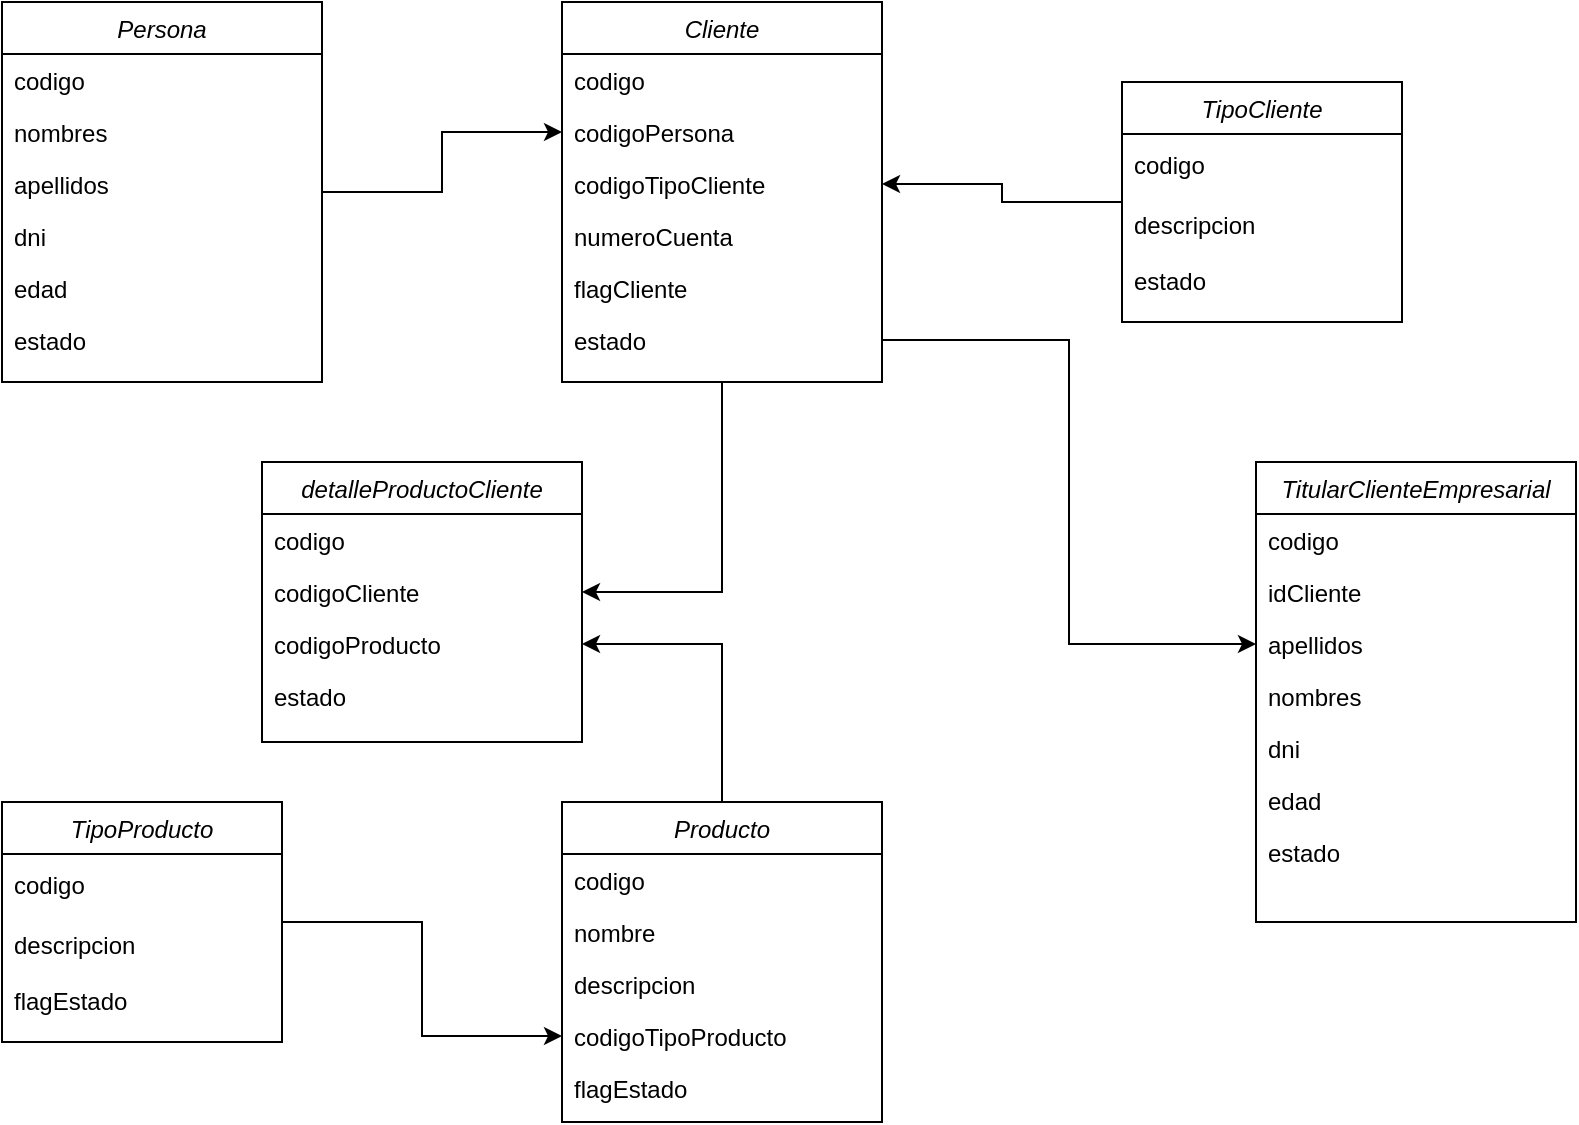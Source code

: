 <mxfile version="20.0.4" type="github"><diagram id="C5RBs43oDa-KdzZeNtuy" name="Page-1"><mxGraphModel dx="1024" dy="505" grid="1" gridSize="10" guides="1" tooltips="1" connect="1" arrows="1" fold="1" page="1" pageScale="1" pageWidth="827" pageHeight="1169" math="0" shadow="0"><root><mxCell id="WIyWlLk6GJQsqaUBKTNV-0"/><mxCell id="WIyWlLk6GJQsqaUBKTNV-1" parent="WIyWlLk6GJQsqaUBKTNV-0"/><mxCell id="GlptBprnPcmY4pefwM88-27" style="edgeStyle=orthogonalEdgeStyle;rounded=0;orthogonalLoop=1;jettySize=auto;html=1;entryX=0;entryY=0.5;entryDx=0;entryDy=0;" parent="WIyWlLk6GJQsqaUBKTNV-1" source="zkfFHV4jXpPFQw0GAbJ--0" target="GlptBprnPcmY4pefwM88-14" edge="1"><mxGeometry relative="1" as="geometry"/></mxCell><mxCell id="zkfFHV4jXpPFQw0GAbJ--0" value="Persona" style="swimlane;fontStyle=2;align=center;verticalAlign=top;childLayout=stackLayout;horizontal=1;startSize=26;horizontalStack=0;resizeParent=1;resizeLast=0;collapsible=1;marginBottom=0;rounded=0;shadow=0;strokeWidth=1;" parent="WIyWlLk6GJQsqaUBKTNV-1" vertex="1"><mxGeometry x="40" y="40" width="160" height="190" as="geometry"><mxRectangle x="230" y="140" width="160" height="26" as="alternateBounds"/></mxGeometry></mxCell><mxCell id="zkfFHV4jXpPFQw0GAbJ--1" value="codigo" style="text;align=left;verticalAlign=top;spacingLeft=4;spacingRight=4;overflow=hidden;rotatable=0;points=[[0,0.5],[1,0.5]];portConstraint=eastwest;" parent="zkfFHV4jXpPFQw0GAbJ--0" vertex="1"><mxGeometry y="26" width="160" height="26" as="geometry"/></mxCell><mxCell id="zkfFHV4jXpPFQw0GAbJ--2" value="nombres" style="text;align=left;verticalAlign=top;spacingLeft=4;spacingRight=4;overflow=hidden;rotatable=0;points=[[0,0.5],[1,0.5]];portConstraint=eastwest;rounded=0;shadow=0;html=0;" parent="zkfFHV4jXpPFQw0GAbJ--0" vertex="1"><mxGeometry y="52" width="160" height="26" as="geometry"/></mxCell><mxCell id="zkfFHV4jXpPFQw0GAbJ--3" value="apellidos" style="text;align=left;verticalAlign=top;spacingLeft=4;spacingRight=4;overflow=hidden;rotatable=0;points=[[0,0.5],[1,0.5]];portConstraint=eastwest;rounded=0;shadow=0;html=0;" parent="zkfFHV4jXpPFQw0GAbJ--0" vertex="1"><mxGeometry y="78" width="160" height="26" as="geometry"/></mxCell><mxCell id="GlptBprnPcmY4pefwM88-4" value="dni" style="text;align=left;verticalAlign=top;spacingLeft=4;spacingRight=4;overflow=hidden;rotatable=0;points=[[0,0.5],[1,0.5]];portConstraint=eastwest;rounded=0;shadow=0;html=0;" parent="zkfFHV4jXpPFQw0GAbJ--0" vertex="1"><mxGeometry y="104" width="160" height="26" as="geometry"/></mxCell><mxCell id="GlptBprnPcmY4pefwM88-5" value="edad" style="text;align=left;verticalAlign=top;spacingLeft=4;spacingRight=4;overflow=hidden;rotatable=0;points=[[0,0.5],[1,0.5]];portConstraint=eastwest;rounded=0;shadow=0;html=0;" parent="zkfFHV4jXpPFQw0GAbJ--0" vertex="1"><mxGeometry y="130" width="160" height="26" as="geometry"/></mxCell><mxCell id="GlptBprnPcmY4pefwM88-6" value="estado" style="text;align=left;verticalAlign=top;spacingLeft=4;spacingRight=4;overflow=hidden;rotatable=0;points=[[0,0.5],[1,0.5]];portConstraint=eastwest;rounded=0;shadow=0;html=0;" parent="zkfFHV4jXpPFQw0GAbJ--0" vertex="1"><mxGeometry y="156" width="160" height="26" as="geometry"/></mxCell><mxCell id="GlptBprnPcmY4pefwM88-28" style="edgeStyle=orthogonalEdgeStyle;rounded=0;orthogonalLoop=1;jettySize=auto;html=1;entryX=1;entryY=0.5;entryDx=0;entryDy=0;" parent="WIyWlLk6GJQsqaUBKTNV-1" source="GlptBprnPcmY4pefwM88-0" target="GlptBprnPcmY4pefwM88-15" edge="1"><mxGeometry relative="1" as="geometry"/></mxCell><mxCell id="GlptBprnPcmY4pefwM88-0" value="TipoCliente" style="swimlane;fontStyle=2;align=center;verticalAlign=top;childLayout=stackLayout;horizontal=1;startSize=26;horizontalStack=0;resizeParent=1;resizeLast=0;collapsible=1;marginBottom=0;rounded=0;shadow=0;strokeWidth=1;" parent="WIyWlLk6GJQsqaUBKTNV-1" vertex="1"><mxGeometry x="600" y="80" width="140" height="120" as="geometry"/></mxCell><mxCell id="GlptBprnPcmY4pefwM88-1" value="codigo" style="text;strokeColor=none;fillColor=none;align=left;verticalAlign=middle;spacingLeft=4;spacingRight=4;overflow=hidden;points=[[0,0.5],[1,0.5]];portConstraint=eastwest;rotatable=0;" parent="GlptBprnPcmY4pefwM88-0" vertex="1"><mxGeometry y="26" width="140" height="30" as="geometry"/></mxCell><mxCell id="GlptBprnPcmY4pefwM88-2" value="descripcion" style="text;strokeColor=none;fillColor=none;align=left;verticalAlign=middle;spacingLeft=4;spacingRight=4;overflow=hidden;points=[[0,0.5],[1,0.5]];portConstraint=eastwest;rotatable=0;" parent="GlptBprnPcmY4pefwM88-0" vertex="1"><mxGeometry y="56" width="140" height="30" as="geometry"/></mxCell><mxCell id="GlptBprnPcmY4pefwM88-10" value="estado" style="text;align=left;verticalAlign=top;spacingLeft=4;spacingRight=4;overflow=hidden;rotatable=0;points=[[0,0.5],[1,0.5]];portConstraint=eastwest;rounded=0;shadow=0;html=0;" parent="GlptBprnPcmY4pefwM88-0" vertex="1"><mxGeometry y="86" width="140" height="26" as="geometry"/></mxCell><mxCell id="GlptBprnPcmY4pefwM88-29" style="edgeStyle=orthogonalEdgeStyle;rounded=0;orthogonalLoop=1;jettySize=auto;html=1;entryX=0;entryY=0.5;entryDx=0;entryDy=0;" parent="WIyWlLk6GJQsqaUBKTNV-1" source="GlptBprnPcmY4pefwM88-7" target="GlptBprnPcmY4pefwM88-23" edge="1"><mxGeometry relative="1" as="geometry"/></mxCell><mxCell id="GlptBprnPcmY4pefwM88-7" value="TipoProducto" style="swimlane;fontStyle=2;align=center;verticalAlign=top;childLayout=stackLayout;horizontal=1;startSize=26;horizontalStack=0;resizeParent=1;resizeLast=0;collapsible=1;marginBottom=0;rounded=0;shadow=0;strokeWidth=1;" parent="WIyWlLk6GJQsqaUBKTNV-1" vertex="1"><mxGeometry x="40" y="440" width="140" height="120" as="geometry"/></mxCell><mxCell id="GlptBprnPcmY4pefwM88-8" value="codigo" style="text;strokeColor=none;fillColor=none;align=left;verticalAlign=middle;spacingLeft=4;spacingRight=4;overflow=hidden;points=[[0,0.5],[1,0.5]];portConstraint=eastwest;rotatable=0;" parent="GlptBprnPcmY4pefwM88-7" vertex="1"><mxGeometry y="26" width="140" height="30" as="geometry"/></mxCell><mxCell id="GlptBprnPcmY4pefwM88-9" value="descripcion" style="text;strokeColor=none;fillColor=none;align=left;verticalAlign=middle;spacingLeft=4;spacingRight=4;overflow=hidden;points=[[0,0.5],[1,0.5]];portConstraint=eastwest;rotatable=0;" parent="GlptBprnPcmY4pefwM88-7" vertex="1"><mxGeometry y="56" width="140" height="30" as="geometry"/></mxCell><mxCell id="GlptBprnPcmY4pefwM88-11" value="flagEstado" style="text;align=left;verticalAlign=top;spacingLeft=4;spacingRight=4;overflow=hidden;rotatable=0;points=[[0,0.5],[1,0.5]];portConstraint=eastwest;rounded=0;shadow=0;html=0;" parent="GlptBprnPcmY4pefwM88-7" vertex="1"><mxGeometry y="86" width="140" height="26" as="geometry"/></mxCell><mxCell id="GlptBprnPcmY4pefwM88-36" style="edgeStyle=orthogonalEdgeStyle;rounded=0;orthogonalLoop=1;jettySize=auto;html=1;entryX=1;entryY=0.5;entryDx=0;entryDy=0;" parent="WIyWlLk6GJQsqaUBKTNV-1" source="GlptBprnPcmY4pefwM88-12" target="GlptBprnPcmY4pefwM88-32" edge="1"><mxGeometry relative="1" as="geometry"/></mxCell><mxCell id="GlptBprnPcmY4pefwM88-12" value="Cliente" style="swimlane;fontStyle=2;align=center;verticalAlign=top;childLayout=stackLayout;horizontal=1;startSize=26;horizontalStack=0;resizeParent=1;resizeLast=0;collapsible=1;marginBottom=0;rounded=0;shadow=0;strokeWidth=1;" parent="WIyWlLk6GJQsqaUBKTNV-1" vertex="1"><mxGeometry x="320" y="40" width="160" height="190" as="geometry"><mxRectangle x="230" y="140" width="160" height="26" as="alternateBounds"/></mxGeometry></mxCell><mxCell id="GlptBprnPcmY4pefwM88-13" value="codigo" style="text;align=left;verticalAlign=top;spacingLeft=4;spacingRight=4;overflow=hidden;rotatable=0;points=[[0,0.5],[1,0.5]];portConstraint=eastwest;" parent="GlptBprnPcmY4pefwM88-12" vertex="1"><mxGeometry y="26" width="160" height="26" as="geometry"/></mxCell><mxCell id="GlptBprnPcmY4pefwM88-14" value="codigoPersona" style="text;align=left;verticalAlign=top;spacingLeft=4;spacingRight=4;overflow=hidden;rotatable=0;points=[[0,0.5],[1,0.5]];portConstraint=eastwest;rounded=0;shadow=0;html=0;" parent="GlptBprnPcmY4pefwM88-12" vertex="1"><mxGeometry y="52" width="160" height="26" as="geometry"/></mxCell><mxCell id="GlptBprnPcmY4pefwM88-15" value="codigoTipoCliente" style="text;align=left;verticalAlign=top;spacingLeft=4;spacingRight=4;overflow=hidden;rotatable=0;points=[[0,0.5],[1,0.5]];portConstraint=eastwest;rounded=0;shadow=0;html=0;" parent="GlptBprnPcmY4pefwM88-12" vertex="1"><mxGeometry y="78" width="160" height="26" as="geometry"/></mxCell><mxCell id="GlptBprnPcmY4pefwM88-16" value="numeroCuenta" style="text;align=left;verticalAlign=top;spacingLeft=4;spacingRight=4;overflow=hidden;rotatable=0;points=[[0,0.5],[1,0.5]];portConstraint=eastwest;rounded=0;shadow=0;html=0;" parent="GlptBprnPcmY4pefwM88-12" vertex="1"><mxGeometry y="104" width="160" height="26" as="geometry"/></mxCell><mxCell id="GlptBprnPcmY4pefwM88-17" value="flagCliente" style="text;align=left;verticalAlign=top;spacingLeft=4;spacingRight=4;overflow=hidden;rotatable=0;points=[[0,0.5],[1,0.5]];portConstraint=eastwest;rounded=0;shadow=0;html=0;" parent="GlptBprnPcmY4pefwM88-12" vertex="1"><mxGeometry y="130" width="160" height="26" as="geometry"/></mxCell><mxCell id="GlptBprnPcmY4pefwM88-18" value="estado" style="text;align=left;verticalAlign=top;spacingLeft=4;spacingRight=4;overflow=hidden;rotatable=0;points=[[0,0.5],[1,0.5]];portConstraint=eastwest;rounded=0;shadow=0;html=0;" parent="GlptBprnPcmY4pefwM88-12" vertex="1"><mxGeometry y="156" width="160" height="26" as="geometry"/></mxCell><mxCell id="GlptBprnPcmY4pefwM88-37" style="edgeStyle=orthogonalEdgeStyle;rounded=0;orthogonalLoop=1;jettySize=auto;html=1;entryX=1;entryY=0.5;entryDx=0;entryDy=0;" parent="WIyWlLk6GJQsqaUBKTNV-1" source="GlptBprnPcmY4pefwM88-19" target="GlptBprnPcmY4pefwM88-33" edge="1"><mxGeometry relative="1" as="geometry"/></mxCell><mxCell id="GlptBprnPcmY4pefwM88-19" value="Producto" style="swimlane;fontStyle=2;align=center;verticalAlign=top;childLayout=stackLayout;horizontal=1;startSize=26;horizontalStack=0;resizeParent=1;resizeLast=0;collapsible=1;marginBottom=0;rounded=0;shadow=0;strokeWidth=1;" parent="WIyWlLk6GJQsqaUBKTNV-1" vertex="1"><mxGeometry x="320" y="440" width="160" height="160" as="geometry"><mxRectangle x="230" y="140" width="160" height="26" as="alternateBounds"/></mxGeometry></mxCell><mxCell id="GlptBprnPcmY4pefwM88-20" value="codigo" style="text;align=left;verticalAlign=top;spacingLeft=4;spacingRight=4;overflow=hidden;rotatable=0;points=[[0,0.5],[1,0.5]];portConstraint=eastwest;" parent="GlptBprnPcmY4pefwM88-19" vertex="1"><mxGeometry y="26" width="160" height="26" as="geometry"/></mxCell><mxCell id="GlptBprnPcmY4pefwM88-21" value="nombre" style="text;align=left;verticalAlign=top;spacingLeft=4;spacingRight=4;overflow=hidden;rotatable=0;points=[[0,0.5],[1,0.5]];portConstraint=eastwest;rounded=0;shadow=0;html=0;" parent="GlptBprnPcmY4pefwM88-19" vertex="1"><mxGeometry y="52" width="160" height="26" as="geometry"/></mxCell><mxCell id="GlptBprnPcmY4pefwM88-22" value="descripcion" style="text;align=left;verticalAlign=top;spacingLeft=4;spacingRight=4;overflow=hidden;rotatable=0;points=[[0,0.5],[1,0.5]];portConstraint=eastwest;rounded=0;shadow=0;html=0;" parent="GlptBprnPcmY4pefwM88-19" vertex="1"><mxGeometry y="78" width="160" height="26" as="geometry"/></mxCell><mxCell id="GlptBprnPcmY4pefwM88-23" value="codigoTipoProducto" style="text;align=left;verticalAlign=top;spacingLeft=4;spacingRight=4;overflow=hidden;rotatable=0;points=[[0,0.5],[1,0.5]];portConstraint=eastwest;rounded=0;shadow=0;html=0;" parent="GlptBprnPcmY4pefwM88-19" vertex="1"><mxGeometry y="104" width="160" height="26" as="geometry"/></mxCell><mxCell id="GlptBprnPcmY4pefwM88-25" value="flagEstado" style="text;align=left;verticalAlign=top;spacingLeft=4;spacingRight=4;overflow=hidden;rotatable=0;points=[[0,0.5],[1,0.5]];portConstraint=eastwest;rounded=0;shadow=0;html=0;" parent="GlptBprnPcmY4pefwM88-19" vertex="1"><mxGeometry y="130" width="160" height="26" as="geometry"/></mxCell><mxCell id="GlptBprnPcmY4pefwM88-30" value="detalleProductoCliente" style="swimlane;fontStyle=2;align=center;verticalAlign=top;childLayout=stackLayout;horizontal=1;startSize=26;horizontalStack=0;resizeParent=1;resizeLast=0;collapsible=1;marginBottom=0;rounded=0;shadow=0;strokeWidth=1;" parent="WIyWlLk6GJQsqaUBKTNV-1" vertex="1"><mxGeometry x="170" y="270" width="160" height="140" as="geometry"><mxRectangle x="230" y="140" width="160" height="26" as="alternateBounds"/></mxGeometry></mxCell><mxCell id="GlptBprnPcmY4pefwM88-31" value="codigo" style="text;align=left;verticalAlign=top;spacingLeft=4;spacingRight=4;overflow=hidden;rotatable=0;points=[[0,0.5],[1,0.5]];portConstraint=eastwest;" parent="GlptBprnPcmY4pefwM88-30" vertex="1"><mxGeometry y="26" width="160" height="26" as="geometry"/></mxCell><mxCell id="GlptBprnPcmY4pefwM88-32" value="codigoCliente" style="text;align=left;verticalAlign=top;spacingLeft=4;spacingRight=4;overflow=hidden;rotatable=0;points=[[0,0.5],[1,0.5]];portConstraint=eastwest;rounded=0;shadow=0;html=0;" parent="GlptBprnPcmY4pefwM88-30" vertex="1"><mxGeometry y="52" width="160" height="26" as="geometry"/></mxCell><mxCell id="GlptBprnPcmY4pefwM88-33" value="codigoProducto" style="text;align=left;verticalAlign=top;spacingLeft=4;spacingRight=4;overflow=hidden;rotatable=0;points=[[0,0.5],[1,0.5]];portConstraint=eastwest;rounded=0;shadow=0;html=0;" parent="GlptBprnPcmY4pefwM88-30" vertex="1"><mxGeometry y="78" width="160" height="26" as="geometry"/></mxCell><mxCell id="GlptBprnPcmY4pefwM88-35" value="estado" style="text;align=left;verticalAlign=top;spacingLeft=4;spacingRight=4;overflow=hidden;rotatable=0;points=[[0,0.5],[1,0.5]];portConstraint=eastwest;rounded=0;shadow=0;html=0;" parent="GlptBprnPcmY4pefwM88-30" vertex="1"><mxGeometry y="104" width="160" height="26" as="geometry"/></mxCell><mxCell id="GlptBprnPcmY4pefwM88-38" value="TitularClienteEmpresarial" style="swimlane;fontStyle=2;align=center;verticalAlign=top;childLayout=stackLayout;horizontal=1;startSize=26;horizontalStack=0;resizeParent=1;resizeLast=0;collapsible=1;marginBottom=0;rounded=0;shadow=0;strokeWidth=1;" parent="WIyWlLk6GJQsqaUBKTNV-1" vertex="1"><mxGeometry x="667" y="270" width="160" height="230" as="geometry"><mxRectangle x="230" y="140" width="160" height="26" as="alternateBounds"/></mxGeometry></mxCell><mxCell id="GlptBprnPcmY4pefwM88-39" value="codigo" style="text;align=left;verticalAlign=top;spacingLeft=4;spacingRight=4;overflow=hidden;rotatable=0;points=[[0,0.5],[1,0.5]];portConstraint=eastwest;" parent="GlptBprnPcmY4pefwM88-38" vertex="1"><mxGeometry y="26" width="160" height="26" as="geometry"/></mxCell><mxCell id="GlptBprnPcmY4pefwM88-41" value="idCliente" style="text;align=left;verticalAlign=top;spacingLeft=4;spacingRight=4;overflow=hidden;rotatable=0;points=[[0,0.5],[1,0.5]];portConstraint=eastwest;rounded=0;shadow=0;html=0;" parent="GlptBprnPcmY4pefwM88-38" vertex="1"><mxGeometry y="52" width="160" height="26" as="geometry"/></mxCell><mxCell id="GlptBprnPcmY4pefwM88-40" value="apellidos" style="text;align=left;verticalAlign=top;spacingLeft=4;spacingRight=4;overflow=hidden;rotatable=0;points=[[0,0.5],[1,0.5]];portConstraint=eastwest;rounded=0;shadow=0;html=0;" parent="GlptBprnPcmY4pefwM88-38" vertex="1"><mxGeometry y="78" width="160" height="26" as="geometry"/></mxCell><mxCell id="GlptBprnPcmY4pefwM88-42" value="nombres" style="text;align=left;verticalAlign=top;spacingLeft=4;spacingRight=4;overflow=hidden;rotatable=0;points=[[0,0.5],[1,0.5]];portConstraint=eastwest;rounded=0;shadow=0;html=0;" parent="GlptBprnPcmY4pefwM88-38" vertex="1"><mxGeometry y="104" width="160" height="26" as="geometry"/></mxCell><mxCell id="GlptBprnPcmY4pefwM88-43" value="dni" style="text;align=left;verticalAlign=top;spacingLeft=4;spacingRight=4;overflow=hidden;rotatable=0;points=[[0,0.5],[1,0.5]];portConstraint=eastwest;rounded=0;shadow=0;html=0;" parent="GlptBprnPcmY4pefwM88-38" vertex="1"><mxGeometry y="130" width="160" height="26" as="geometry"/></mxCell><mxCell id="GlptBprnPcmY4pefwM88-44" value="edad" style="text;align=left;verticalAlign=top;spacingLeft=4;spacingRight=4;overflow=hidden;rotatable=0;points=[[0,0.5],[1,0.5]];portConstraint=eastwest;rounded=0;shadow=0;html=0;" parent="GlptBprnPcmY4pefwM88-38" vertex="1"><mxGeometry y="156" width="160" height="26" as="geometry"/></mxCell><mxCell id="AluznLCONoamwf3u-MpZ-4" value="estado" style="text;align=left;verticalAlign=top;spacingLeft=4;spacingRight=4;overflow=hidden;rotatable=0;points=[[0,0.5],[1,0.5]];portConstraint=eastwest;rounded=0;shadow=0;html=0;" vertex="1" parent="GlptBprnPcmY4pefwM88-38"><mxGeometry y="182" width="160" height="26" as="geometry"/></mxCell><mxCell id="AluznLCONoamwf3u-MpZ-1" style="edgeStyle=orthogonalEdgeStyle;rounded=0;orthogonalLoop=1;jettySize=auto;html=1;entryX=0;entryY=0.5;entryDx=0;entryDy=0;" edge="1" parent="WIyWlLk6GJQsqaUBKTNV-1" source="GlptBprnPcmY4pefwM88-18" target="GlptBprnPcmY4pefwM88-40"><mxGeometry relative="1" as="geometry"/></mxCell></root></mxGraphModel></diagram></mxfile>